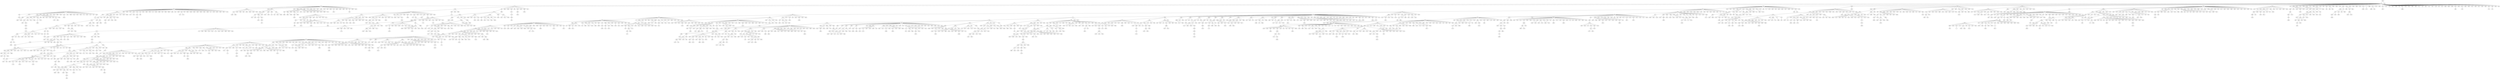 strict graph "" {
	1357 -- 5607;
	1357 -- 1124;
	5607 -- 1963;
	5607 -- 773;
	5607 -- 1884;
	5607 -- 3139;
	5607 -- 2092;
	5607 -- 1853;
	5607 -- 3259;
	5607 -- 4236;
	5607 -- 115;
	5607 -- 2948;
	5607 -- 5353;
	5607 -- 2750;
	5607 -- 3900;
	5607 -- 1850;
	5607 -- 5741;
	5607 -- 5909;
	5607 -- 4019;
	5607 -- 2578;
	5607 -- 236;
	5607 -- 1054;
	5607 -- 3618;
	5607 -- 2946;
	5607 -- 4949;
	5607 -- 1355;
	5607 -- 5397;
	5607 -- 4203;
	5607 -- 3540;
	5607 -- 2449;
	5607 -- 4589;
	5607 -- 5753;
	5607 -- 4272;
	5607 -- 7;
	5607 -- 3893;
	5607 -- 5671;
	5607 -- 3179;
	5607 -- 3758;
	5607 -- 2211;
	5607 -- 1257;
	5607 -- 1022;
	5607 -- 5807;
	5607 -- 5884;
	5607 -- 442;
	5607 -- 4677;
	5607 -- 5167;
	5607 -- 3272;
	5607 -- 2992;
	5607 -- 4883;
	5607 -- 3611;
	5607 -- 1150;
	5607 -- 3661;
	5607 -- 4267;
	5607 -- 5367;
	5607 -- 1165;
	5607 -- 465;
	5607 -- 1227;
	5607 -- 4806;
	5607 -- 3358;
	5607 -- 2298;
	5607 -- 5787;
	5607 -- 4591;
	5607 -- 3427;
	5607 -- 2681;
	5607 -- 3892;
	5607 -- 4497;
	5607 -- 1066;
	5607 -- 4231;
	5607 -- 2945;
	5607 -- 3265;
	5607 -- 4644;
	5607 -- 1483;
	5607 -- 5664;
	5607 -- 935;
	1963 -- 4608;
	1963 -- 2409;
	1963 -- 4179;
	1963 -- 5873;
	1963 -- 4576;
	1963 -- 4538;
	1963 -- 2168;
	1963 -- 4868;
	1963 -- 1128;
	1963 -- 1688;
	1963 -- 2317;
	1963 -- 4547;
	1963 -- 3238;
	1963 -- 4570;
	1963 -- 436;
	1963 -- 5629;
	1963 -- 740;
	1963 -- 5890;
	1963 -- 5835;
	1963 -- 3903;
	1963 -- 952;
	1963 -- 39;
	1963 -- 4256;
	1963 -- 2315;
	4608 -- 2128;
	4608 -- 893;
	4608 -- 3384;
	4608 -- 3166;
	4608 -- 3722;
	4608 -- 1679;
	4608 -- 5718;
	4608 -- 83;
	4608 -- 2790;
	4608 -- 2080;
	4608 -- 5872;
	4608 -- 42;
	4608 -- 1559;
	4608 -- 4939;
	4608 -- 225;
	4608 -- 1539;
	4608 -- 3855;
	4608 -- 1463;
	4608 -- 612;
	4608 -- 1535;
	4608 -- 750;
	4608 -- 676;
	4608 -- 3302;
	4608 -- 4026;
	4608 -- 5340;
	4608 -- 2200;
	4608 -- 3940;
	4608 -- 4391;
	4608 -- 5358;
	4608 -- 44;
	4608 -- 1799;
	4608 -- 3205;
	4608 -- 5454;
	4608 -- 2957;
	4608 -- 1718;
	2128 -- 881;
	2128 -- 4520;
	2128 -- 1687;
	2128 -- 5391;
	2128 -- 5050;
	2128 -- 5496;
	2128 -- 2765;
	2128 -- 3519;
	2128 -- 4959;
	2128 -- 1923;
	2128 -- 3119;
	2128 -- 1263;
	2128 -- 5886;
	2128 -- 5215;
	2128 -- 3972;
	2128 -- 5297;
	2128 -- 707;
	2128 -- 3245;
	2128 -- 2775;
	2128 -- 440;
	2128 -- 3769;
	881 -- 2518;
	773 -- 1739;
	773 -- 352;
	773 -- 3362;
	773 -- 2839;
	773 -- 4453;
	773 -- 632;
	773 -- 3162;
	773 -- 4395;
	773 -- 3468;
	773 -- 4317;
	1739 -- 5775;
	1739 -- 1626;
	1739 -- 3328;
	1739 -- 5569;
	5775 -- 2375;
	5775 -- 2729;
	5775 -- 2355;
	5775 -- 679;
	5775 -- 3444;
	5775 -- 1775;
	5775 -- 2652;
	5775 -- 1668;
	5775 -- 1214;
	5775 -- 4462;
	5775 -- 1080;
	5775 -- 4214;
	5775 -- 3061;
	5775 -- 5800;
	5775 -- 4579;
	5775 -- 4524;
	2375 -- 4612;
	2375 -- 5463;
	2375 -- 2122;
	2375 -- 2096;
	2375 -- 1469;
	2375 -- 1327;
	2375 -- 897;
	2375 -- 556;
	2375 -- 2113;
	1884 -- 5121;
	1884 -- 2512;
	1884 -- 1647;
	1884 -- 5267;
	1884 -- 1266;
	1884 -- 787;
	1884 -- 5118;
	1884 -- 2199;
	1884 -- 5696;
	1884 -- 2024;
	1884 -- 3974;
	1884 -- 1074;
	1884 -- 189;
	1884 -- 177;
	1884 -- 2075;
	1884 -- 3907;
	1884 -- 664;
	1884 -- 4938;
	1884 -- 2094;
	1884 -- 3227;
	1884 -- 5289;
	1884 -- 2726;
	1884 -- 2476;
	1884 -- 1765;
	5121 -- 1109;
	5121 -- 4813;
	5121 -- 1281;
	5121 -- 1949;
	5121 -- 1936;
	5121 -- 4128;
	5121 -- 1433;
	5121 -- 5323;
	5121 -- 1164;
	5121 -- 4443;
	5121 -- 844;
	5121 -- 2222;
	5121 -- 2583;
	5121 -- 5604;
	5121 -- 817;
	5121 -- 774;
	5121 -- 730;
	1109 -- 3363;
	1109 -- 2556;
	1109 -- 3068;
	1109 -- 1869;
	1109 -- 2644;
	1109 -- 3237;
	1109 -- 4459;
	1109 -- 3767;
	1109 -- 1186;
	1109 -- 4955;
	1109 -- 5544;
	1109 -- 4288;
	3363 -- 1828;
	3363 -- 4368;
	3363 -- 1501;
	3363 -- 5737;
	3363 -- 1754;
	3363 -- 619;
	3363 -- 4540;
	3363 -- 3492;
	3363 -- 5874;
	3363 -- 5650;
	1828 -- 1268;
	1828 -- 75;
	1828 -- 3303;
	1828 -- 1543;
	1828 -- 533;
	1828 -- 2991;
	1828 -- 2433;
	1828 -- 3628;
	1828 -- 4315;
	1828 -- 375;
	1828 -- 4273;
	1828 -- 4731;
	1828 -- 3850;
	1828 -- 2675;
	1828 -- 5814;
	1828 -- 2146;
	1268 -- 4505;
	1268 -- 5881;
	1268 -- 2592;
	1268 -- 2511;
	1268 -- 2969;
	1268 -- 4643;
	1268 -- 2311;
	1268 -- 353;
	1268 -- 3491;
	1268 -- 1075;
	1268 -- 5499;
	1268 -- 5282;
	1268 -- 2239;
	1268 -- 3442;
	1268 -- 5543;
	1268 -- 4685;
	1268 -- 4086;
	1268 -- 1081;
	4505 -- 3942;
	4505 -- 5937;
	4505 -- 1158;
	4505 -- 5475;
	4505 -- 318;
	4505 -- 5255;
	4505 -- 4279;
	4505 -- 16;
	4505 -- 3037;
	4505 -- 5455;
	4505 -- 2895;
	4505 -- 2385;
	4505 -- 1795;
	4505 -- 4403;
	4505 -- 3202;
	4505 -- 4117;
	4505 -- 4690;
	4505 -- 2139;
	4505 -- 3404;
	4505 -- 729;
	3942 -- 2388;
	3942 -- 4189;
	3942 -- 178;
	3942 -- 5078;
	3942 -- 1122;
	3942 -- 2781;
	3942 -- 2250;
	3942 -- 5316;
	3942 -- 418;
	2388 -- 5403;
	2388 -- 3056;
	2388 -- 434;
	2388 -- 5895;
	2388 -- 982;
	2388 -- 3770;
	2388 -- 1364;
	2388 -- 5483;
	2388 -- 4504;
	2388 -- 3482;
	2388 -- 867;
	5403 -- 3596;
	5403 -- 1564;
	5403 -- 5054;
	5403 -- 1188;
	5403 -- 1937;
	5403 -- 5087;
	5403 -- 567;
	5403 -- 2943;
	5403 -- 887;
	5403 -- 3333;
	5403 -- 3782;
	3596 -- 943;
	3596 -- 2464;
	3596 -- 3709;
	3596 -- 4828;
	3596 -- 218;
	3596 -- 1616;
	3596 -- 5339;
	3596 -- 2534;
	943 -- 1891;
	943 -- 5606;
	943 -- 3112;
	943 -- 5885;
	943 -- 2630;
	943 -- 5335;
	943 -- 3792;
	943 -- 3787;
	943 -- 3809;
	943 -- 1959;
	943 -- 1384;
	943 -- 2756;
	943 -- 1873;
	943 -- 5585;
	943 -- 2772;
	1891 -- 2560;
	1891 -- 2406;
	1891 -- 2934;
	1891 -- 5306;
	1891 -- 4049;
	1891 -- 5464;
	1891 -- 4896;
	1891 -- 5947;
	1891 -- 560;
	1891 -- 3697;
	1891 -- 5101;
	1891 -- 205;
	1891 -- 1394;
	1891 -- 2682;
	1891 -- 4291;
	1891 -- 5711;
	1891 -- 3819;
	1891 -- 4162;
	1891 -- 5382;
	1891 -- 1371;
	1891 -- 4873;
	1891 -- 1941;
	1891 -- 3853;
	1891 -- 2959;
	2560 -- 3267;
	2560 -- 469;
	2560 -- 4028;
	3267 -- 4927;
	3267 -- 2387;
	3267 -- 48;
	3267 -- 1871;
	3267 -- 3263;
	3267 -- 414;
	3267 -- 776;
	3267 -- 129;
	3267 -- 5090;
	4927 -- 5834;
	4927 -- 4360;
	4927 -- 5082;
	4927 -- 1333;
	4927 -- 2245;
	4927 -- 1577;
	4927 -- 2505;
	4927 -- 173;
	893 -- 4636;
	893 -- 5228;
	893 -- 5699;
	893 -- 532;
	893 -- 1003;
	893 -- 1267;
	893 -- 4549;
	893 -- 3623;
	4636 -- 981;
	981 -- 4101;
	981 -- 5447;
	981 -- 851;
	4101 -- 3424;
	4101 -- 3509;
	4101 -- 2520;
	3424 -- 4417;
	3424 -- 5533;
	3424 -- 4906;
	3424 -- 5294;
	3424 -- 4309;
	3424 -- 1578;
	3424 -- 5010;
	4417 -- 99;
	4417 -- 5904;
	4417 -- 1288;
	4417 -- 4374;
	4417 -- 2100;
	4417 -- 289;
	99 -- 1212;
	99 -- 848;
	99 -- 631;
	1212 -- 3901;
	1212 -- 3108;
	1212 -- 2830;
	1212 -- 4618;
	1212 -- 2144;
	1212 -- 1377;
	1212 -- 329;
	3901 -- 4180;
	3901 -- 313;
	3901 -- 3041;
	4180 -- 4761;
	4761 -- 995;
	4761 -- 432;
	2729 -- 741;
	2729 -- 3335;
	2729 -- 4919;
	2729 -- 5201;
	2729 -- 2354;
	741 -- 1589;
	741 -- 1387;
	741 -- 5620;
	741 -- 3561;
	741 -- 5539;
	741 -- 2539;
	741 -- 1820;
	741 -- 2694;
	741 -- 3337;
	1589 -- 3339;
	1589 -- 5487;
	1589 -- 1664;
	1589 -- 3665;
	1589 -- 5536;
	1589 -- 1099;
	1589 -- 4822;
	1589 -- 4791;
	1589 -- 1547;
	1589 -- 4176;
	2556 -- 727;
	2556 -- 1899;
	2556 -- 4456;
	2556 -- 1050;
	2556 -- 3137;
	2556 -- 3983;
	2556 -- 2800;
	2556 -- 1696;
	2556 -- 1220;
	2556 -- 2361;
	2556 -- 3627;
	2556 -- 5162;
	2556 -- 614;
	2556 -- 2209;
	2556 -- 2295;
	2556 -- 1862;
	2556 -- 1325;
	2556 -- 2846;
	2556 -- 1575;
	2556 -- 1402;
	2556 -- 2238;
	2556 -- 409;
	2556 -- 1695;
	2556 -- 554;
	2556 -- 3936;
	2556 -- 1922;
	2556 -- 2134;
	2556 -- 5901;
	2556 -- 873;
	2556 -- 192;
	2556 -- 2825;
	2556 -- 4485;
	2556 -- 2236;
	2556 -- 4748;
	2556 -- 350;
	2556 -- 4085;
	2556 -- 3664;
	2556 -- 618;
	2556 -- 1907;
	2556 -- 5096;
	2556 -- 2826;
	2556 -- 1123;
	2556 -- 491;
	727 -- 3763;
	727 -- 3049;
	727 -- 4068;
	727 -- 1919;
	727 -- 3407;
	3763 -- 1513;
	3763 -- 1245;
	3763 -- 5292;
	3763 -- 1070;
	3763 -- 815;
	3763 -- 1210;
	3763 -- 277;
	1513 -- 4481;
	1513 -- 4404;
	1513 -- 712;
	1513 -- 2659;
	1513 -- 4888;
	1513 -- 2822;
	2406 -- 4860;
	2406 -- 1097;
	2406 -- 2461;
	2406 -- 963;
	2406 -- 2692;
	2406 -- 896;
	2406 -- 1410;
	2406 -- 1423;
	2406 -- 2955;
	2406 -- 1549;
	2406 -- 3456;
	2406 -- 5436;
	4860 -- 3633;
	4860 -- 2892;
	4860 -- 906;
	4860 -- 1920;
	4860 -- 5562;
	4860 -- 1040;
	4860 -- 3641;
	4860 -- 3182;
	4860 -- 1323;
	4860 -- 2123;
	4860 -- 180;
	4860 -- 1827;
	4860 -- 3439;
	3633 -- 3688;
	3633 -- 3389;
	3633 -- 106;
	3633 -- 2717;
	3633 -- 55;
	3633 -- 4406;
	3633 -- 2951;
	3633 -- 4219;
	3633 -- 5400;
	3688 -- 1888;
	3688 -- 145;
	3688 -- 1434;
	3688 -- 3323;
	3688 -- 4779;
	3688 -- 837;
	3688 -- 1995;
	3688 -- 662;
	3688 -- 4084;
	3688 -- 4051;
	3688 -- 3607;
	145 -- 3872;
	145 -- 4545;
	145 -- 441;
	145 -- 3797;
	145 -- 1956;
	145 -- 5155;
	145 -- 2597;
	3872 -- 1648;
	3872 -- 3177;
	3872 -- 1231;
	3872 -- 5859;
	3872 -- 4841;
	3872 -- 5727;
	3872 -- 1685;
	3872 -- 938;
	3872 -- 3294;
	3872 -- 1634;
	5228 -- 4327;
	5228 -- 509;
	5228 -- 3569;
	5228 -- 5522;
	5228 -- 1415;
	5228 -- 5104;
	2409 -- 1411;
	2409 -- 3194;
	2409 -- 3987;
	2409 -- 682;
	2409 -- 1009;
	2409 -- 3063;
	2409 -- 5108;
	2409 -- 4766;
	1411 -- 2186;
	1411 -- 5802;
	4481 -- 2975;
	4481 -- 1631;
	4481 -- 4762;
	4481 -- 4709;
	4481 -- 4658;
	4481 -- 929;
	4481 -- 4246;
	4481 -- 3603;
	4481 -- 1250;
	4481 -- 1994;
	4481 -- 4029;
	4481 -- 646;
	4481 -- 108;
	4481 -- 5648;
	4481 -- 5231;
	4481 -- 5668;
	4481 -- 3359;
	2975 -- 5318;
	2975 -- 5588;
	5318 -- 2569;
	5318 -- 116;
	5318 -- 3240;
	5318 -- 5781;
	5318 -- 5795;
	2569 -- 2214;
	2569 -- 3487;
	2214 -- 5452;
	2214 -- 3655;
	2214 -- 5733;
	2214 -- 358;
	5452 -- 2243;
	5452 -- 748;
	1899 -- 4190;
	1899 -- 808;
	1899 -- 2230;
	1899 -- 541;
	4190 -- 378;
	4190 -- 3344;
	4190 -- 4394;
	4190 -- 2349;
	4190 -- 1373;
	4190 -- 5412;
	4190 -- 2999;
	4190 -- 3967;
	4190 -- 2531;
	4190 -- 61;
	4190 -- 2415;
	4190 -- 948;
	378 -- 5619;
	378 -- 4503;
	378 -- 2747;
	378 -- 4631;
	378 -- 709;
	378 -- 3283;
	116 -- 2495;
	116 -- 2328;
	116 -- 5555;
	116 -- 1924;
	116 -- 999;
	116 -- 561;
	116 -- 5139;
	116 -- 3433;
	3139 -- 4448;
	3139 -- 4292;
	4448 -- 1657;
	4448 -- 3345;
	4448 -- 3587;
	4448 -- 3847;
	4448 -- 5782;
	4448 -- 2541;
	4448 -- 3663;
	4448 -- 3871;
	4448 -- 3276;
	4448 -- 1265;
	4448 -- 2228;
	4448 -- 5540;
	4448 -- 1300;
	4448 -- 327;
	4448 -- 2264;
	1657 -- 3218;
	1657 -- 2613;
	1657 -- 3253;
	1657 -- 346;
	1657 -- 4807;
	1657 -- 5097;
	1657 -- 2290;
	3218 -- 1236;
	3218 -- 197;
	3218 -- 253;
	3218 -- 3649;
	3218 -- 19;
	3218 -- 722;
	1236 -- 3557;
	1236 -- 4239;
	1236 -- 1167;
	1236 -- 701;
	1236 -- 3548;
	1236 -- 2728;
	1236 -- 4490;
	3557 -- 4733;
	3557 -- 5341;
	2092 -- 3916;
	2092 -- 4593;
	2092 -- 4708;
	2092 -- 2916;
	2092 -- 3458;
	2092 -- 4892;
	2092 -- 4732;
	2092 -- 2287;
	2092 -- 3578;
	2092 -- 5923;
	2092 -- 3172;
	1853 -- 2089;
	1853 -- 2889;
	1853 -- 4565;
	1853 -- 4837;
	1853 -- 383;
	1853 -- 1193;
	1853 -- 5756;
	1853 -- 5041;
	1853 -- 4702;
	2089 -- 379;
	2089 -- 2027;
	2089 -- 5744;
	2089 -- 1748;
	2089 -- 5000;
	2089 -- 284;
	2089 -- 1689;
	2089 -- 3085;
	2089 -- 3329;
	2089 -- 3753;
	4360 -- 3296;
	4360 -- 5871;
	4360 -- 4144;
	4360 -- 3606;
	3259 -- 2851;
	3259 -- 1095;
	3259 -- 5094;
	3259 -- 584;
	3259 -- 3316;
	3259 -- 784;
	3259 -- 1182;
	3259 -- 984;
	3259 -- 5159;
	3259 -- 5657;
	3259 -- 1901;
	3259 -- 3400;
	3259 -- 2068;
	3259 -- 3035;
	3259 -- 3685;
	3259 -- 2491;
	3259 -- 3282;
	3259 -- 5854;
	3259 -- 1902;
	3259 -- 5845;
	3259 -- 400;
	3259 -- 5271;
	3259 -- 4681;
	3259 -- 3934;
	3259 -- 4389;
	3259 -- 4850;
	3259 -- 5910;
	3259 -- 4024;
	3259 -- 3522;
	3259 -- 4805;
	3259 -- 613;
	2851 -- 5166;
	2851 -- 4934;
	5166 -- 325;
	5166 -- 3668;
	5166 -- 4935;
	5166 -- 5875;
	5166 -- 3055;
	5166 -- 2832;
	5166 -- 107;
	5166 -- 3744;
	5166 -- 4535;
	5166 -- 2810;
	5166 -- 2904;
	5166 -- 604;
	5166 -- 439;
	5166 -- 1096;
	5166 -- 2568;
	5166 -- 3993;
	5166 -- 1280;
	5166 -- 1673;
	5166 -- 1488;
	5166 -- 5443;
	5166 -- 2284;
	5166 -- 2220;
	5166 -- 1286;
	5166 -- 1339;
	5166 -- 41;
	325 -- 2002;
	325 -- 222;
	325 -- 475;
	2002 -- 3170;
	2002 -- 959;
	3170 -- 3864;
	3170 -- 4971;
	3170 -- 1908;
	3170 -- 2151;
	3170 -- 467;
	3170 -- 4071;
	3170 -- 485;
	3170 -- 2286;
	3170 -- 5148;
	3170 -- 2040;
	3170 -- 4556;
	3170 -- 2454;
	3170 -- 3829;
	3170 -- 5867;
	3864 -- 5680;
	3864 -- 4233;
	3864 -- 2314;
	3864 -- 1727;
	3864 -- 2110;
	3864 -- 796;
	3864 -- 753;
	3864 -- 1126;
	3864 -- 2603;
	5680 -- 545;
	469 -- 1671;
	469 -- 321;
	469 -- 4987;
	469 -- 2037;
	469 -- 3516;
	469 -- 1238;
	1671 -- 4963;
	1671 -- 1170;
	1671 -- 5745;
	1671 -- 926;
	1671 -- 3500;
	1671 -- 5372;
	4963 -- 2103;
	4963 -- 2162;
	4963 -- 3450;
	4963 -- 431;
	4963 -- 5186;
	4963 -- 3376;
	2103 -- 677;
	2103 -- 4093;
	2103 -- 5535;
	2103 -- 3277;
	2103 -- 5440;
	677 -- 806;
	677 -- 4375;
	677 -- 5441;
	677 -- 2963;
	677 -- 459;
	677 -- 345;
	677 -- 1024;
	677 -- 4914;
	677 -- 349;
	677 -- 1207;
	677 -- 1555;
	806 -- 3372;
	806 -- 455;
	2387 -- 5809;
	2387 -- 3529;
	2387 -- 1984;
	2387 -- 1103;
	2387 -- 4431;
	2387 -- 4037;
	2387 -- 2734;
	1631 -- 1439;
	1631 -- 1229;
	1631 -- 762;
	1631 -- 1546;
	1095 -- 4421;
	1095 -- 2006;
	1095 -- 4109;
	1095 -- 5251;
	1095 -- 2226;
	1095 -- 3178;
	4421 -- 782;
	4421 -- 3645;
	4421 -- 476;
	4421 -- 3470;
	4421 -- 1537;
	782 -- 3651;
	782 -- 5052;
	782 -- 1661;
	782 -- 3684;
	782 -- 746;
	782 -- 5857;
	3651 -- 3926;
	3651 -- 4450;
	3651 -- 4230;
	3651 -- 4966;
	3651 -- 30;
	2006 -- 3434;
	2006 -- 1573;
	2006 -- 392;
	2006 -- 956;
	3434 -- 3429;
	3434 -- 4145;
	3434 -- 3447;
	3434 -- 1643;
	3429 -- 4275;
	3429 -- 15;
	3429 -- 1515;
	3429 -- 1972;
	4275 -- 339;
	4368 -- 2333;
	4368 -- 5245;
	4368 -- 3021;
	4368 -- 2770;
	4368 -- 2703;
	4368 -- 3134;
	2333 -- 2067;
	2333 -- 1276;
	2333 -- 4973;
	2333 -- 3093;
	2333 -- 1028;
	2333 -- 4105;
	2333 -- 3845;
	2333 -- 3538;
	2333 -- 1595;
	2333 -- 3801;
	3345 -- 2079;
	2079 -- 4755;
	2079 -- 684;
	2079 -- 4002;
	5487 -- 5074;
	2328 -- 5034;
	2328 -- 1520;
	5034 -- 4954;
	4456 -- 3884;
	4456 -- 248;
	4456 -- 4226;
	3884 -- 3171;
	3884 -- 1608;
	4593 -- 2535;
	4593 -- 5928;
	4593 -- 5150;
	2535 -- 2371;
	2535 -- 4730;
	2535 -- 4346;
	2535 -- 2841;
	2535 -- 334;
	2535 -- 5002;
	2371 -- 5625;
	2371 -- 2127;
	2371 -- 5265;
	2371 -- 894;
	2371 -- 88;
	2371 -- 5015;
	2371 -- 2956;
	2371 -- 5072;
	2371 -- 5278;
	1245 -- 4980;
	1245 -- 2745;
	1245 -- 5138;
	1245 -- 3465;
	1245 -- 595;
	1245 -- 492;
	1245 -- 3785;
	1245 -- 824;
	1245 -- 2259;
	1245 -- 5182;
	1245 -- 2390;
	1245 -- 1005;
	1245 -- 941;
	1245 -- 1256;
	1245 -- 245;
	1245 -- 1347;
	1245 -- 65;
	1245 -- 1517;
	1245 -- 5494;
	1245 -- 1304;
	1245 -- 298;
	1245 -- 2490;
	1245 -- 2016;
	1245 -- 4885;
	1245 -- 3388;
	1245 -- 5724;
	1245 -- 4602;
	4980 -- 518;
	518 -- 2566;
	518 -- 2414;
	1050 -- 763;
	1050 -- 158;
	1050 -- 4727;
	763 -- 5350;
	4375 -- 3340;
	4375 -- 3127;
	4375 -- 4976;
	4375 -- 5004;
	4375 -- 3073;
	4375 -- 1318;
	4375 -- 4175;
	4503 -- 1446;
	352 -- 5213;
	352 -- 5662;
	5213 -- 2435;
	5213 -- 2740;
	5213 -- 1482;
	5213 -- 2854;
	5213 -- 1470;
	2435 -- 5444;
	2435 -- 5549;
	2435 -- 3257;
	2435 -- 4461;
	2435 -- 1460;
	5444 -- 3568;
	5444 -- 2720;
	5444 -- 1599;
	5444 -- 5743;
	5444 -- 4997;
	5444 -- 4742;
	5444 -- 3364;
	5444 -- 480;
	5444 -- 3740;
	3568 -- 5495;
	3568 -- 4184;
	3568 -- 364;
	3568 -- 332;
	5495 -- 1078;
	5495 -- 3143;
	5495 -- 2591;
	5495 -- 5317;
	5495 -- 3373;
	1078 -- 1581;
	1078 -- 3399;
	1078 -- 5846;
	1078 -- 3793;
	1078 -- 1189;
	1078 -- 5681;
	1581 -- 5178;
	1581 -- 272;
	1581 -- 3285;
	1581 -- 5389;
	1581 -- 3754;
	1581 -- 3131;
	1581 -- 1173;
	1581 -- 3244;
	1581 -- 5813;
	1581 -- 3598;
	1581 -- 5801;
	1581 -- 3341;
	5178 -- 1485;
	5178 -- 539;
	5178 -- 2321;
	1485 -- 1405;
	1485 -- 3232;
	1485 -- 3858;
	1485 -- 3161;
	1485 -- 4529;
	1485 -- 1574;
	1485 -- 1056;
	1485 -- 3239;
	1485 -- 1521;
	1485 -- 1865;
	1485 -- 2368;
	1405 -- 5109;
	1405 -- 2610;
	1501 -- 783;
	1501 -- 4337;
	1501 -- 4314;
	783 -- 4259;
	4813 -- 5226;
	4813 -- 527;
	4813 -- 4829;
	4813 -- 3962;
	4813 -- 2285;
	4813 -- 4249;
	4813 -- 4222;
	4813 -- 4365;
	4813 -- 5269;
	4813 -- 871;
	4813 -- 2489;
	4813 -- 925;
	4813 -- 4202;
	4813 -- 4740;
	4813 -- 4253;
	5226 -- 3314;
	5226 -- 2478;
	5226 -- 3195;
	5226 -- 3938;
	5226 -- 291;
	5226 -- 1931;
	5226 -- 2379;
	5226 -- 5712;
	5226 -- 2051;
	5226 -- 888;
	5226 -- 4449;
	5226 -- 235;
	5226 -- 498;
	5226 -- 899;
	5226 -- 4712;
	5226 -- 1742;
	5226 -- 2722;
	5226 -- 5125;
	5226 -- 5413;
	5226 -- 4753;
	5226 -- 4707;
	5226 -- 3403;
	3314 -- 3944;
	3314 -- 862;
	3314 -- 3018;
	3314 -- 4242;
	3314 -- 4855;
	3314 -- 4743;
	3314 -- 2112;
	3314 -- 2118;
	3314 -- 4508;
	3314 -- 5152;
	3314 -- 5703;
	3314 -- 4496;
	3314 -- 1745;
	3314 -- 3067;
	3314 -- 3600;
	3314 -- 4234;
	3944 -- 2691;
	3944 -- 4825;
	3944 -- 1331;
	3944 -- 5237;
	3944 -- 4165;
	3944 -- 4996;
	3944 -- 4303;
	3944 -- 2343;
	3944 -- 3315;
	3944 -- 5694;
	3944 -- 4796;
	3944 -- 1035;
	3944 -- 4129;
	3944 -- 3044;
	3944 -- 4897;
	3944 -- 703;
	3944 -- 1694;
	3944 -- 282;
	3944 -- 1388;
	2691 -- 828;
	2691 -- 2061;
	2691 -- 3840;
	2691 -- 2481;
	2691 -- 1225;
	2691 -- 1757;
	2691 -- 4697;
	2691 -- 1385;
	2691 -- 4662;
	2691 -- 4470;
	2691 -- 2237;
	2691 -- 2107;
	2691 -- 21;
	2691 -- 572;
	2691 -- 2487;
	2691 -- 2907;
	2691 -- 2030;
	2691 -- 4703;
	2691 -- 1536;
	2691 -- 5342;
	2691 -- 1055;
	2691 -- 681;
	2162 -- 3913;
	2162 -- 5702;
	2162 -- 5330;
	2162 -- 4553;
	3913 -- 2855;
	3913 -- 2408;
	3913 -- 4218;
	3913 -- 3059;
	3913 -- 781;
	2855 -- 2840;
	2855 -- 2686;
	2840 -- 5641;
	5641 -- 4011;
	5641 -- 1859;
	5641 -- 2802;
	2355 -- 5069;
	2355 -- 3264;
	2355 -- 4477;
	2355 -- 202;
	2355 -- 4458;
	2355 -- 875;
	2355 -- 2805;
	2355 -- 726;
	2934 -- 5511;
	2934 -- 4881;
	2934 -- 5414;
	5511 -- 462;
	5511 -- 388;
	5511 -- 1740;
	5511 -- 4127;
	5511 -- 5526;
	5511 -- 4509;
	4184 -- 4114;
	2061 -- 1350;
	2061 -- 1624;
	2061 -- 3632;
	2061 -- 5623;
	2061 -- 1296;
	2061 -- 4163;
	2061 -- 841;
	2061 -- 610;
	2061 -- 944;
	2061 -- 2457;
	2061 -- 3659;
	5306 -- 1413;
	5306 -- 164;
	1413 -- 4248;
	1413 -- 1017;
	1413 -- 3110;
	1413 -- 340;
	5245 -- 4229;
	5245 -- 1604;
	5245 -- 657;
	5245 -- 159;
	5245 -- 2976;
	5245 -- 150;
	5245 -- 2549;
	5245 -- 1018;
	5245 -- 2327;
	5245 -- 1116;
	5245 -- 5853;
	5245 -- 1864;
	5245 -- 4563;
	5245 -- 4149;
	5245 -- 3988;
	5245 -- 1918;
	5245 -- 2356;
	5245 -- 1077;
	5245 -- 2451;
	2613 -- 5;
	2613 -- 2579;
	2613 -- 4441;
	2613 -- 5705;
	2613 -- 5261;
	2613 -- 789;
	2613 -- 5677;
	2613 -- 1981;
	5 -- 5700;
	5 -- 142;
	2740 -- 4893;
	2740 -- 2837;
	2740 -- 2337;
	2740 -- 2748;
	2745 -- 4872;
	4872 -- 2012;
	679 -- 5920;
	679 -- 3219;
	178 -- 5476;
	5292 -- 5829;
	5292 -- 3834;
	5292 -- 4397;
	5292 -- 502;
	5292 -- 2861;
	5829 -- 3890;
	5829 -- 3452;
	5829 -- 2312;
	5829 -- 2764;
	5829 -- 4469;
	5829 -- 2658;
	4236 -- 1414;
	4236 -- 161;
	4236 -- 2049;
	4236 -- 3905;
	4236 -- 4177;
	4236 -- 2605;
	4236 -- 3464;
	4236 -- 251;
	4236 -- 2405;
	4236 -- 4306;
	4236 -- 1982;
	4049 -- 3038;
	1387 -- 3320;
	1387 -- 4299;
	1387 -- 4875;
	1387 -- 374;
	1387 -- 994;
	5937 -- 3148;
	1871 -- 214;
	214 -- 2279;
	4337 -- 1766;
	4337 -- 262;
	4337 -- 1303;
	3137 -- 624;
	3137 -- 728;
	3137 -- 5654;
	624 -- 5545;
	624 -- 4112;
	624 -- 1504;
	5545 -- 4157;
	5545 -- 4665;
	5545 -- 4689;
	5545 -- 5735;
	3444 -- 5214;
	5214 -- 4329;
	5606 -- 996;
	5606 -- 770;
	5606 -- 2871;
	5606 -- 4968;
	5606 -- 3330;
	5606 -- 1252;
	5606 -- 2208;
	996 -- 4552;
	996 -- 3145;
	996 -- 5338;
	4552 -- 3003;
	3003 -- 2989;
	1070 -- 1628;
	1070 -- 3703;
	1070 -- 1110;
	1070 -- 2983;
	1070 -- 1404;
	4762 -- 1453;
	4762 -- 1987;
	4762 -- 1000;
	4762 -- 3164;
	4762 -- 4952;
	1453 -- 1709;
	3983 -- 3048;
	3983 -- 654;
	3983 -- 4376;
	2800 -- 2683;
	2683 -- 4341;
	2683 -- 1104;
	2683 -- 853;
	2683 -- 514;
	5138 -- 1041;
	5138 -- 2927;
	2478 -- 5558;
	2478 -- 4835;
	2478 -- 5936;
	5558 -- 2444;
	5558 -- 4759;
	2592 -- 35;
	2592 -- 4895;
	2592 -- 437;
	2592 -- 5070;
	2592 -- 2753;
	3569 -- 3200;
	3200 -- 1422;
	4825 -- 4388;
	4825 -- 714;
	4825 -- 1047;
	4825 -- 1939;
	4825 -- 3411;
	4825 -- 1156;
	4825 -- 5205;
	4825 -- 768;
	4388 -- 2187;
	4388 -- 5825;
	4388 -- 905;
	4388 -- 3736;
	4388 -- 40;
	2187 -- 4428;
	2187 -- 5651;
	2187 -- 771;
	2187 -- 4590;
	2511 -- 201;
	2511 -- 3593;
	4520 -- 4899;
	4899 -- 5290;
	4899 -- 1946;
	808 -- 4977;
	808 -- 3319;
	808 -- 2718;
	808 -- 3187;
	808 -- 858;
	4977 -- 4059;
	4977 -- 5917;
	4977 -- 212;
	4059 -- 124;
	124 -- 515;
	3048 -- 3657;
	3048 -- 1809;
	364 -- 94;
	364 -- 4302;
	364 -- 2923;
	364 -- 4646;
	364 -- 1135;
	364 -- 4261;
	364 -- 2437;
	364 -- 884;
	1604 -- 5766;
	5825 -- 3805;
	5825 -- 778;
	5825 -- 5028;
	5825 -- 3567;
	5825 -- 5236;
	5825 -- 2276;
	5825 -- 1500;
	3926 -- 1292;
	3926 -- 4444;
	3926 -- 600;
	3926 -- 4139;
	1482 -- 5331;
	1482 -- 4751;
	1482 -- 4264;
	1482 -- 2967;
	1482 -- 1176;
	5331 -- 4305;
	3264 -- 5866;
	3264 -- 5212;
	3264 -- 338;
	3264 -- 5362;
	5866 -- 5133;
	5866 -- 3416;
	5866 -- 2143;
	5094 -- 1620;
	5094 -- 1970;
	5094 -- 5198;
	5094 -- 826;
	5094 -- 1213;
	5094 -- 51;
	5094 -- 1925;
	5094 -- 3215;
	5094 -- 4138;
	5094 -- 5858;
	5094 -- 4747;
	5094 -- 745;
	5094 -- 3023;
	2948 -- 2266;
	2948 -- 3791;
	2948 -- 2455;
	2948 -- 3334;
	2948 -- 2679;
	2948 -- 1785;
	2266 -- 448;
	448 -- 5842;
	448 -- 3713;
	5842 -- 484;
	484 -- 3409;
	1434 -- 3287;
	1331 -- 3931;
	1331 -- 836;
	1331 -- 2184;
	1331 -- 3894;
	1331 -- 4243;
	1331 -- 4901;
	1331 -- 5593;
	3931 -- 3542;
	3931 -- 3105;
	3195 -- 693;
	1158 -- 1058;
	4441 -- 1076;
	4441 -- 4744;
	4441 -- 2888;
	4441 -- 1180;
	1076 -- 5393;
	1696 -- 3968;
	1696 -- 2479;
	1696 -- 4507;
	3968 -- 1458;
	3968 -- 2984;
	3968 -- 3271;
	3968 -- 2156;
	1458 -- 636;
	3143 -- 2586;
	3143 -- 3415;
	3143 -- 2886;
	3143 -- 5112;
	2586 -- 5224;
	2586 -- 5553;
	2586 -- 1815;
	1220 -- 593;
	593 -- 1057;
	593 -- 1953;
	1057 -- 1990;
	1057 -- 5812;
	3112 -- 1471;
	94 -- 1966;
	1966 -- 5474;
	4708 -- 908;
	4708 -- 4080;
	4708 -- 4088;
	4708 -- 2796;
	4708 -- 4494;
	4708 -- 5804;
	4708 -- 5376;
	4708 -- 522;
	4708 -- 5169;
	4708 -- 2494;
	4708 -- 430;
	4708 -- 3883;
	4708 -- 874;
	4708 -- 5244;
	4708 -- 2891;
	3232 -- 5427;
	3232 -- 5227;
	3232 -- 1015;
	388 -- 889;
	388 -- 4284;
	388 -- 2514;
	388 -- 4356;
	388 -- 5157;
	388 -- 3695;
	388 -- 2488;
	905 -- 1528;
	1528 -- 1345;
	1528 -- 5939;
	3049 -- 904;
	3049 -- 5480;
	3049 -- 4785;
	3049 -- 2645;
	3049 -- 690;
	3049 -- 4533;
	904 -- 4615;
	904 -- 5181;
	904 -- 1655;
	904 -- 5918;
	904 -- 2389;
	904 -- 5513;
	4615 -- 5906;
	770 -- 4235;
	770 -- 2077;
	770 -- 5058;
	770 -- 1159;
	770 -- 3441;
	770 -- 4083;
	770 -- 2358;
	770 -- 3099;
	5885 -- 5592;
	5885 -- 3476;
	2630 -- 4335;
	2630 -- 4310;
	2630 -- 1019;
	2630 -- 5059;
	2630 -- 1317;
	5873 -- 4831;
	5873 -- 2063;
	5873 -- 5548;
	5873 -- 3563;
	5873 -- 323;
	3465 -- 1246;
	2063 -- 523;
	2063 -- 3499;
	2063 -- 1084;
	523 -- 919;
	523 -- 1426;
	4709 -- 3029;
	4709 -- 5136;
	4709 -- 2773;
	4744 -- 1834;
	3938 -- 1750;
	3938 -- 3711;
	3938 -- 1475;
	3938 -- 3887;
	3938 -- 2816;
	3938 -- 1783;
	3938 -- 1358;
	3938 -- 2404;
	3938 -- 1627;
	3938 -- 1525;
	3938 -- 231;
	3938 -- 1556;
	3938 -- 3714;
	3938 -- 1418;
	3938 -- 2046;
	3938 -- 4594;
	3938 -- 273;
	3938 -- 454;
	3938 -- 4688;
	3938 -- 2972;
	3938 -- 5902;
	3938 -- 5541;
	784 -- 706;
	784 -- 4921;
	784 -- 5883;
	784 -- 5345;
	784 -- 4818;
	784 -- 1516;
	784 -- 2013;
	706 -- 1093;
	1093 -- 5313;
	4068 -- 391;
	4068 -- 2326;
	4068 -- 5556;
	4068 -- 4000;
	4068 -- 112;
	4068 -- 2808;
	4068 -- 765;
	4068 -- 3556;
	4068 -- 2924;
	4068 -- 4168;
	4068 -- 5396;
	4068 -- 2670;
	4068 -- 590;
	4068 -- 2574;
	4068 -- 2698;
	4068 -- 4060;
	391 -- 5636;
	391 -- 1088;
	5636 -- 4250;
	5636 -- 250;
	5636 -- 1761;
	5636 -- 3877;
	4250 -- 4961;
	4250 -- 508;
	4250 -- 4268;
	4250 -- 1142;
	4250 -- 3614;
	4961 -- 2281;
	2281 -- 4534;
	2281 -- 3069;
	2281 -- 3723;
	2281 -- 4933;
	2361 -- 3869;
	2361 -- 4064;
	2361 -- 2836;
	2361 -- 1651;
	2361 -- 5863;
	3869 -- 3812;
	5335 -- 3640;
	5335 -- 1716;
	5335 -- 5803;
	5335 -- 3159;
	595 -- 4104;
	595 -- 1601;
	4104 -- 5830;
	1097 -- 1430;
	1097 -- 1667;
	1097 -- 5926;
	1097 -- 2737;
	1097 -- 5168;
	1430 -- 5747;
	1430 -- 3160;
	5895 -- 3693;
	3693 -- 3140;
	3693 -- 5655;
	3693 -- 5024;
	3840 -- 1843;
	527 -- 5384;
	527 -- 4452;
	527 -- 2129;
	3736 -- 487;
	3736 -- 4811;
	3736 -- 2932;
	3736 -- 3732;
	3736 -- 4385;
	4394 -- 5891;
	5556 -- 5102;
	5556 -- 377;
	5556 -- 4359;
	5102 -- 1663;
	5102 -- 3530;
	1663 -- 4918;
	1663 -- 5314;
	3834 -- 217;
	3834 -- 4464;
	3834 -- 2161;
	3834 -- 5354;
	217 -- 1431;
	217 -- 1400;
	217 -- 1416;
	217 -- 5669;
	217 -- 2268;
	217 -- 5103;
	217 -- 1989;
	217 -- 5616;
	217 -- 1424;
	217 -- 473;
	1431 -- 3463;
	5227 -- 3759;
	5227 -- 1948;
	5227 -- 860;
	5227 -- 865;
	5227 -- 3284;
	5549 -- 5630;
	5549 -- 4199;
	3900 -- 4108;
	3900 -- 1079;
	3900 -- 3005;
	4108 -- 653;
	1079 -- 2538;
	1079 -- 4410;
	1079 -- 5208;
	2538 -- 3246;
	2538 -- 1253;
	2538 -- 5721;
	2538 -- 4683;
	2538 -- 5759;
	3246 -- 5615;
	3246 -- 2166;
	4921 -- 546;
	3177 -- 2338;
	3177 -- 1962;
	889 -- 5646;
	2168 -- 854;
	2168 -- 4864;
	2168 -- 3939;
	2168 -- 4062;
	2168 -- 1141;
	2168 -- 2917;
	2168 -- 3116;
	2168 -- 3084;
	2168 -- 2866;
	2168 -- 3978;
	2168 -- 4038;
	854 -- 3860;
	4145 -- 3886;
	4145 -- 389;
	4145 -- 813;
	4145 -- 641;
	4145 -- 805;
	4145 -- 769;
	4145 -- 3190;
	4145 -- 2785;
	3632 -- 2058;
	2049 -- 4834;
	4834 -- 5868;
	4834 -- 287;
	5868 -- 2224;
	1231 -- 940;
	1231 -- 2070;
	1231 -- 2677;
	1231 -- 5399;
	1231 -- 3825;
	1231 -- 2881;
	1231 -- 4625;
	1231 -- 2503;
	1231 -- 1786;
	940 -- 575;
	940 -- 4905;
	575 -- 5295;
	575 -- 5639;
	575 -- 5369;
	575 -- 4369;
	575 -- 5194;
	575 -- 4159;
	5295 -- 2550;
	3303 -- 2760;
	3303 -- 2947;
	3303 -- 1272;
	3303 -- 4420;
	2760 -- 3610;
	2760 -- 3300;
	2760 -- 4981;
	2760 -- 2137;
	2760 -- 4764;
	2760 -- 3312;
	2760 -- 1592;
	2760 -- 1701;
	2760 -- 1392;
	5651 -- 4031;
	5651 -- 3343;
	5651 -- 2450;
	5651 -- 1271;
	5651 -- 5062;
	5651 -- 1476;
	2916 -- 3718;
	2916 -- 1429;
	2916 -- 3249;
	2916 -- 5319;
	2916 -- 3386;
	2916 -- 4728;
	2916 -- 2229;
	2916 -- 2020;
	2916 -- 1273;
	2916 -- 932;
	3718 -- 880;
	3718 -- 3941;
	880 -- 4605;
	880 -- 942;
	3627 -- 344;
	3627 -- 5222;
	3627 -- 331;
	1446 -- 4920;
	2871 -- 1683;
	2871 -- 2626;
	2871 -- 4821;
	1683 -- 3977;
	318 -- 2508;
	5261 -- 4474;
	5261 -- 680;
	5261 -- 3419;
	4864 -- 3882;
	4864 -- 1890;
	1924 -- 4224;
	1924 -- 5409;
	1924 -- 731;
	657 -- 3008;
	657 -- 4568;
	657 -- 252;
	657 -- 2386;
	657 -- 3789;
	657 -- 4169;
	657 -- 803;
	3008 -- 695;
	3008 -- 1677;
	1908 -- 3979;
	1908 -- 5469;
	1475 -- 5039;
	778 -- 5502;
	778 -- 2533;
	5522 -- 1094;
	5522 -- 1496;
	1573 -- 1114;
	1573 -- 49;
	1573 -- 605;
	1114 -- 3243;
	1114 -- 5032;
	1114 -- 2262;
	1114 -- 3045;
	1626 -- 742;
	4199 -- 3765;
	197 -- 3963;
	197 -- 5088;
	197 -- 4846;
	197 -- 5822;
	197 -- 633;
	197 -- 2581;
	197 -- 5519;
	3963 -- 5563;
	3963 -- 2310;
	3963 -- 2600;
	3963 -- 4827;
	3963 -- 4596;
	3963 -- 3087;
	5563 -- 1125;
	1679 -- 3173;
	1679 -- 1973;
	984 -- 3895;
	3108 -- 1034;
	3108 -- 1190;
	3108 -- 2974;
	3108 -- 3997;
	815 -- 1489;
	1489 -- 3566;
	1489 -- 5864;
	291 -- 1618;
	1618 -- 1736;
	1736 -- 1860;
	1736 -- 4381;
	1736 -- 69;
	1736 -- 1670;
	1736 -- 1530;
	1736 -- 4736;
	3257 -- 3822;
	3822 -- 423;
	3822 -- 2456;
	3822 -- 1591;
	423 -- 151;
	423 -- 3262;
	423 -- 4298;
	423 -- 5900;
	423 -- 4566;
	423 -- 4066;
	423 -- 5507;
	423 -- 5465;
	423 -- 5731;
	423 -- 3965;
	423 -- 463;
	151 -- 2725;
	151 -- 196;
	4568 -- 1494;
	848 -- 827;
	827 -- 2108;
	4268 -- 954;
	4268 -- 5218;
	4268 -- 4161;
	954 -- 1348;
	954 -- 2430;
	1348 -- 3052;
	3052 -- 3827;
	3827 -- 1092;
	3827 -- 3798;
	3827 -- 3196;
	3827 -- 1985;
	1092 -- 1721;
	1092 -- 4783;
	1721 -- 3969;
	1721 -- 2322;
	1142 -- 4021;
	1142 -- 5272;
	1142 -- 2820;
	1142 -- 3076;
	1142 -- 4519;
	1142 -- 3349;
	1142 -- 3020;
	1142 -- 3534;
	1142 -- 2261;
	1142 -- 1904;
	3300 -- 910;
	2832 -- 5232;
	2832 -- 5099;
	2832 -- 5792;
	2832 -- 3851;
	2832 -- 3622;
	2832 -- 3536;
	3018 -- 1824;
	3018 -- 2736;
	3018 -- 5095;
	3018 -- 1004;
	1824 -- 1145;
	1824 -- 5861;
	1824 -- 2962;
	1145 -- 4778;
	4981 -- 4361;
	4981 -- 1211;
	4361 -- 293;
	4361 -- 5291;
	293 -- 257;
	5088 -- 666;
	5088 -- 3338;
	5088 -- 3589;
	666 -- 5605;
	1415 -- 1505;
	3389 -- 4691;
	2456 -- 2357;
	2456 -- 603;
	2456 -- 1669;
	5548 -- 2931;
	5548 -- 5438;
	906 -- 2116;
	906 -- 2073;
	906 -- 4601;
	906 -- 2034;
	906 -- 1302;
	2116 -- 2620;
	2116 -- 2205;
	2116 -- 847;
	2116 -- 4657;
	2116 -- 5938;
	2116 -- 3804;
	2620 -- 1396;
	4080 -- 786;
	4080 -- 4672;
	4080 -- 4408;
	4080 -- 3095;
	4080 -- 689;
	4080 -- 1349;
	4080 -- 3088;
	786 -- 5040;
	786 -- 1914;
	3262 -- 1839;
	3262 -- 1945;
	3262 -- 1566;
	3262 -- 5012;
	1839 -- 5184;
	1839 -- 674;
	1839 -- 1285;
	5040 -- 5608;
	2151 -- 303;
	2151 -- 5523;
	303 -- 1023;
	5028 -- 3841;
	5028 -- 285;
	5028 -- 102;
	3841 -- 2130;
	5718 -- 2351;
	3905 -- 2966;
	3905 -- 4543;
	3905 -- 2164;
	3905 -- 552;
	3905 -- 347;
	5639 -- 1440;
	5639 -- 5837;
	5639 -- 2453;
	5639 -- 3621;
	5639 -- 376;
	1440 -- 3992;
	1440 -- 4998;
	3450 -- 2097;
	2097 -- 3505;
	1281 -- 1832;
	1832 -- 4147;
	787 -- 4377;
	787 -- 1778;
	787 -- 2632;
	4377 -- 3497;
	4377 -- 3776;
	4377 -- 3820;
	4377 -- 286;
	4377 -- 3760;
	3497 -- 2543;
	3497 -- 5609;
	1253 -- 5517;
	1253 -- 3078;
	3787 -- 2031;
	3787 -- 2615;
	3787 -- 343;
	3787 -- 1043;
	3787 -- 5678;
	3787 -- 2392;
	3787 -- 468;
	83 -- 399;
	1661 -- 3247;
	5032 -- 5618;
	5618 -- 1437;
	5391 -- 2798;
	5391 -- 4946;
	5391 -- 2313;
	5391 -- 5416;
	5391 -- 958;
	5391 -- 668;
	5391 -- 2513;
	5391 -- 1336;
	5391 -- 833;
	2798 -- 3072;
	2798 -- 5129;
	2798 -- 2471;
	3072 -- 1967;
	3072 -- 5870;
	2444 -- 2223;
	2444 -- 5243;
	2444 -- 4116;
	2481 -- 2864;
	2481 -- 5575;
	4410 -- 3070;
	106 -- 1950;
	106 -- 4970;
	106 -- 4252;
	106 -- 60;
	106 -- 3637;
	106 -- 2633;
	1950 -- 4978;
	1950 -- 2033;
	1950 -- 2847;
	4978 -- 5880;
	5909 -- 11;
	5909 -- 5128;
	4691 -- 2562;
	1987 -- 626;
	1987 -- 5565;
	1987 -- 2797;
	1987 -- 147;
	1987 -- 829;
	1987 -- 2178;
	626 -- 2993;
	626 -- 4789;
	626 -- 1457;
	626 -- 2183;
	2230 -- 188;
	2230 -- 5219;
	2230 -- 46;
	2230 -- 5442;
	2230 -- 3034;
	2230 -- 886;
	2230 -- 4738;
	3068 -- 2120;
	3068 -- 1540;
	3068 -- 4725;
	3068 -- 1621;
	5255 -- 2323;
	5255 -- 3454;
	5255 -- 5642;
	5255 -- 5856;
	5657 -- 1568;
	5657 -- 964;
	5657 -- 314;
	5657 -- 162;
	5657 -- 5043;
	5657 -- 1208;
	5657 -- 3677;
	2854 -- 5820;
	476 -- 276;
	3703 -- 4225;
	4225 -- 2762;
	4225 -- 4941;
	4225 -- 2776;
	4225 -- 5611;
	4225 -- 4407;
	2762 -- 2188;
	2762 -- 5504;
	2762 -- 4285;
	2762 -- 4383;
	2188 -- 4154;
	2188 -- 5252;
	16 -- 3739;
	16 -- 580;
	159 -- 2176;
	159 -- 5577;
	2176 -- 5525;
	4346 -- 517;
	4346 -- 4578;
	4346 -- 1061;
	517 -- 5772;
	5772 -- 2373;
	5050 -- 911;
	5050 -- 5785;
	911 -- 1270;
	911 -- 5262;
	2166 -- 694;
	2166 -- 3932;
	2166 -- 586;
	2166 -- 5806;
	4658 -- 898;
	4658 -- 2023;
	4658 -- 4599;
	4658 -- 1917;
	4658 -- 2400;
	4658 -- 5778;
	4658 -- 4768;
	4658 -- 4586;
	898 -- 3654;
	4946 -- 4409;
	5039 -- 895;
	5039 -- 4523;
	895 -- 5580;
	895 -- 1037;
	2070 -- 2485;
	5646 -- 5490;
	5646 -- 1136;
	40 -- 5216;
	40 -- 5550;
	40 -- 1351;
	40 -- 3570;
	40 -- 4081;
	40 -- 5242;
	40 -- 2138;
	40 -- 3201;
	40 -- 4148;
	5216 -- 3361;
	5216 -- 4153;
	5216 -- 5799;
	2626 -- 2629;
	2626 -- 5561;
	5162 -- 2749;
	5162 -- 1630;
	5162 -- 2714;
	5162 -- 2986;
	2749 -- 1698;
	107 -- 4363;
	5184 -- 5571;
	5184 -- 5878;
	2889 -- 4675;
	5118 -- 2171;
	5118 -- 2987;
	3127 -- 1762;
	1740 -- 4649;
	1740 -- 4948;
	1740 -- 474;
	1740 -- 247;
	1457 -- 130;
	5871 -- 2818;
	5871 -- 947;
	5871 -- 2329;
	4751 -- 4241;
	4751 -- 1374;
	1054 -- 243;
	4543 -- 5049;
	1716 -- 5748;
	1716 -- 4857;
	1716 -- 3392;
	1716 -- 819;
	1716 -- 4447;
	1716 -- 496;
	5748 -- 5407;
	5748 -- 1166;
	5407 -- 4311;
	3709 -- 2493;
	3709 -- 14;
	3709 -- 4126;
	2031 -- 4015;
	3697 -- 4710;
	1167 -- 3016;
	1167 -- 4471;
	5803 -- 5746;
	5803 -- 4216;
	5803 -- 2346;
	5803 -- 1708;
	5803 -- 425;
	5803 -- 3835;
	1931 -- 2482;
	1931 -- 2396;
	1931 -- 3692;
	1931 -- 2870;
	1931 -- 3507;
	1931 -- 2421;
	4064 -- 5077;
	4242 -- 1217;
	1217 -- 5602;
	3684 -- 1531;
	3684 -- 5230;
	3684 -- 1467;
	3684 -- 3371;
	3684 -- 5530;
	2747 -- 1747;
	5565 -- 2519;
	5565 -- 4118;
	5565 -- 3631;
	4062 -- 2835;
	4062 -- 4606;
	2835 -- 2052;
	2386 -- 1448;
	2386 -- 4698;
	2386 -- 5170;
	2386 -- 5686;
	2386 -- 2438;
	1448 -- 1441;
	5712 -- 1934;
	5712 -- 1605;
	5712 -- 5375;
	3932 -- 324;
	3932 -- 3132;
	2310 -- 1508;
	1920 -- 4321;
	5480 -- 1179;
	5480 -- 1715;
	5480 -- 1029;
	5480 -- 4619;
	5480 -- 2883;
	5480 -- 1235;
	929 -- 2246;
	2209 -- 5493;
	2209 -- 543;
	2209 -- 127;
	3798 -- 4089;
	3798 -- 5617;
	4089 -- 2055;
	2055 -- 1729;
	1272 -- 4324;
	1272 -- 4670;
	3400 -- 3115;
	5087 -- 5258;
	5087 -- 2098;
	5087 -- 1184;
	5087 -- 354;
	5087 -- 2410;
	5087 -- 1692;
	5258 -- 1316;
	5258 -- 283;
	5258 -- 4004;
	4672 -- 255;
	4672 -- 3390;
	255 -- 2109;
	255 -- 4090;
	255 -- 3545;
	3618 -- 288;
	3618 -- 428;
	2164 -- 5811;
	2717 -- 57;
	2717 -- 5945;
	5859 -- 5018;
	5928 -- 611;
	5928 -- 4889;
	5928 -- 4265;
	3563 -- 146;
	4697 -- 4372;
	4697 -- 4512;
	4697 -- 4950;
	323 -- 513;
	323 -- 2202;
	323 -- 4635;
	1385 -- 1206;
	2295 -- 2860;
	2295 -- 2280;
	2860 -- 274;
	2860 -- 1147;
	2860 -- 1617;
	2860 -- 5379;
	824 -- 4810;
	824 -- 2121;
	824 -- 1629;
	824 -- 1389;
	824 -- 1868;
	824 -- 149;
	4810 -- 1342;
	4829 -- 5197;
	4829 -- 2689;
	3253 -- 5851;
	1601 -- 2260;
	4444 -- 3734;
	4444 -- 3279;
	4444 -- 3952;
	4444 -- 359;
	3734 -- 5584;
	5024 -- 3039;
	5024 -- 4986;
	4397 -- 104;
	4397 -- 4947;
	4397 -- 3261;
	4397 -- 2716;
	4397 -- 3273;
	4264 -- 2921;
	2199 -- 3956;
	2199 -- 1653;
	2199 -- 5833;
	2199 -- 81;
	3956 -- 4057;
	3956 -- 3032;
	3956 -- 1443;
	3956 -- 3779;
	4057 -- 2672;
	467 -- 3579;
	3776 -- 3761;
	3776 -- 5670;
	3776 -- 447;
	3776 -- 5832;
	3776 -- 181;
	1520 -- 3151;
	392 -- 2845;
	392 -- 3666;
	5399 -- 3781;
	5399 -- 1819;
	5399 -- 2360;
	5399 -- 2413;
	5399 -- 5931;
	3781 -- 263;
	3781 -- 3014;
	3781 -- 1725;
	3781 -- 4440;
	3781 -- 279;
	3781 -- 5042;
	3781 -- 4852;
	3390 -- 3954;
	2969 -- 5241;
	2969 -- 2445;
	5198 -- 5432;
	3035 -- 356;
	1325 -- 721;
	1325 -- 634;
	1325 -- 2731;
	1325 -- 3658;
	1668 -- 1986;
	826 -- 3252;
	826 -- 1833;
	3252 -- 736;
	736 -- 5030;
	3567 -- 3846;
	2121 -- 1157;
	150 -- 2232;
	150 -- 5421;
	150 -- 5458;
	150 -- 1197;
	4066 -- 2782;
	4066 -- 3814;
	2846 -- 3772;
	2846 -- 1652;
	2846 -- 5462;
	2846 -- 2484;
	2846 -- 4694;
	2846 -- 1913;
	1296 -- 3354;
	4565 -- 3109;
	4565 -- 553;
	4565 -- 5640;
	4565 -- 1241;
	4565 -- 2546;
	2259 -- 4991;
	2259 -- 3721;
	2259 -- 3775;
	2259 -- 2926;
	4732 -- 2064;
	4732 -- 5067;
	4732 -- 953;
	1575 -- 5307;
	3037 -- 1134;
	4698 -- 3999;
	4698 -- 3712;
	3744 -- 3369;
	3744 -- 5740;
	3744 -- 1138;
	3744 -- 1108;
	5409 -- 5888;
	2764 -- 2452;
	2064 -- 3401;
	1229 -- 3958;
	1229 -- 1146;
	3958 -- 1875;
	3958 -- 4567;
	3958 -- 5110;
	3958 -- 4380;
	1875 -- 3122;
	1875 -- 4854;
	3122 -- 1788;
	3122 -- 3950;
	1788 -- 3111;
	1788 -- 1642;
	1788 -- 991;
	2629 -- 1542;
	4284 -- 5658;
	2453 -- 5430;
	2453 -- 3595;
	631 -- 930;
	5781 -- 403;
	5781 -- 5210;
	5781 -- 1660;
	1748 -- 2441;
	1748 -- 3199;
	1748 -- 4808;
	1213 -- 4366;
	1213 -- 4739;
	896 -- 1012;
	896 -- 5017;
	896 -- 1140;
	896 -- 143;
	3962 -- 2324;
	1041 -- 1753;
	1041 -- 2082;
	1041 -- 5061;
	2924 -- 4136;
	2924 -- 22;
	2924 -- 882;
	2924 -- 4113;
	2924 -- 2253;
	2285 -- 5915;
	2285 -- 4515;
	553 -- 5739;
	553 -- 790;
	5739 -- 928;
	5739 -- 1662;
	580 -- 877;
	580 -- 3715;
	3354 -- 4156;
	3354 -- 4351;
	4156 -- 4171;
	4156 -- 562;
	5017 -- 1691;
	3628 -- 5488;
	3628 -- 4757;
	3628 -- 4788;
	2881 -- 4240;
	5397 -- 2768;
	5397 -- 761;
	2768 -- 979;
	2768 -- 1730;
	2768 -- 453;
	2768 -- 5667;
	979 -- 2353;
	979 -- 5019;
	5004 -- 3274;
	5272 -- 4630;
	5272 -- 975;
	1630 -- 167;
	1630 -- 5590;
	4970 -- 4713;
	4970 -- 5060;
	4471 -- 1083;
	2491 -- 4245;
	5182 -- 3575;
	3575 -- 5405;
	4303 -- 3839;
	4303 -- 1163;
	5243 -- 5481;
	1128 -- 5573;
	1128 -- 4584;
	2311 -- 1558;
	5416 -- 8;
	5416 -- 4172;
	539 -- 834;
	539 -- 2384;
	539 -- 3235;
	834 -- 5303;
	5303 -- 5770;
	284 -- 5817;
	284 -- 4319;
	1394 -- 2233;
	1394 -- 4087;
	1394 -- 3311;
	1394 -- 3211;
	1394 -- 2044;
	1394 -- 4880;
	1394 -- 2417;
	2233 -- 5011;
	2233 -- 4984;
	2233 -- 3004;
	2233 -- 174;
	5011 -- 1895;
	5686 -- 38;
	604 -- 1299;
	5442 -- 5596;
	1358 -- 4446;
	1358 -- 2780;
	634 -- 5622;
	561 -- 3022;
	3649 -- 1334;
	3649 -- 2971;
	3649 -- 574;
	5181 -- 2919;
	5596 -- 3153;
	5596 -- 3241;
	515 -- 5713;
	3161 -- 5491;
	3809 -- 1705;
	5870 -- 5819;
	5819 -- 4323;
	4323 -- 2175;
	4841 -- 757;
	4315 -- 2288;
	4315 -- 2189;
	1688 -- 1707;
	2404 -- 3794;
	2404 -- 3742;
	712 -- 3313;
	712 -- 3928;
	712 -- 2054;
	5536 -- 4338;
	4203 -- 5509;
	4203 -- 616;
	4203 -- 4091;
	995 -- 3096;
	485 -- 17;
	17 -- 2817;
	409 -- 4124;
	51 -- 3897;
	51 -- 1;
	3897 -- 5352;
	4118 -- 2197;
	4118 -- 5420;
	4118 -- 396;
	4118 -- 820;
	4118 -- 4929;
	4895 -- 1898;
	4529 -- 4750;
	3499 -- 5217;
	3499 -- 3467;
	5217 -- 2572;
	1104 -- 2555;
	2555 -- 172;
	250 -- 43;
	250 -- 3107;
	250 -- 688;
	3928 -- 1395;
	3319 -- 2628;
	3319 -- 3868;
	2628 -- 489;
	489 -- 2001;
	489 -- 5037;
	2390 -- 3502;
	2390 -- 4506;
	2390 -- 2982;
	4920 -- 1789;
	4920 -- 2705;
	4920 -- 4623;
	2682 -- 5716;
	5716 -- 3582;
	1574 -- 4196;
	1695 -- 2289;
	1695 -- 861;
	1695 -- 4195;
	4249 -- 1466;
	4249 -- 678;
	4249 -- 2125;
	554 -- 5557;
	554 -- 2104;
	3936 -- 3192;
	3936 -- 5332;
	3936 -- 744;
	3192 -- 2017;
	1925 -- 4820;
	1925 -- 2777;
	1925 -- 494;
	4820 -- 2380;
	4820 -- 2552;
	1778 -- 990;
	1778 -- 3260;
	2343 -- 4771;
	2343 -- 4274;
	2314 -- 2;
	2870 -- 4491;
	2134 -- 3481;
	1029 -- 4853;
	1029 -- 921;
	3447 -- 2217;
	3447 -- 5424;
	2217 -- 5203;
	459 -- 4564;
	459 -- 4123;
	4564 -- 2043;
	5846 -- 1710;
	1972 -- 31;
	1972 -- 5786;
	3119 -- 3281;
	4906 -- 1798;
	4857 -- 3571;
	4835 -- 4487;
	4116 -- 2416;
	853 -- 2885;
	853 -- 4799;
	3561 -- 3457;
	346 -- 842;
	4028 -- 598;
	598 -- 2420;
	2420 -- 544;
	5539 -- 5031;
	375 -- 2424;
	3974 -- 3862;
	3974 -- 2174;
	383 -- 1842;
	3491 -- 5398;
	701 -- 1928;
	701 -- 2431;
	2644 -- 4746;
	5745 -- 5717;
	5745 -- 807;
	4453 -- 5277;
	5277 -- 2418;
	2418 -- 2334;
	2334 -- 840;
	437 -- 5131;
	5854 -- 1998;
	5854 -- 4427;
	3570 -- 490;
	5588 -- 3717;
	5588 -- 335;
	5588 -- 371;
	2184 -- 2257;
	2184 -- 565;
	3509 -- 2913;
	3509 -- 540;
	3509 -- 3471;
	2670 -- 1204;
	2670 -- 1436;
	1384 -- 1380;
	1380 -- 1870;
	5857 -- 962;
	3215 -- 500;
	544 -- 5385;
	1075 -- 1979;
	1979 -- 3168;
	332 -- 1133;
	332 -- 5685;
	1133 -- 4956;
	1133 -- 5738;
	1133 -- 3733;
	1133 -- 3410;
	1133 -- 2878;
	1133 -- 2195;
	2539 -- 5479;
	1140 -- 4802;
	1540 -- 3521;
	731 -- 4354;
	616 -- 4626;
	3059 -- 3615;
	4461 -- 2282;
	2282 -- 1886;
	4743 -- 85;
	2122 -- 3221;
	2122 -- 3291;
	2122 -- 4373;
	2122 -- 579;
	3221 -- 199;
	199 -- 966;
	2096 -- 1129;
	3335 -- 2553;
	2110 -- 4652;
	2110 -- 3461;
	4272 -- 2292;
	1627 -- 3006;
	1627 -- 5115;
	4090 -- 3702;
	2737 -- 1773;
	1773 -- 1284;
	1284 -- 5249;
	4273 -- 1450;
	2770 -- 5013;
	2770 -- 2867;
	2033 -- 4465;
	3032 -- 4110;
	7 -- 2177;
	5670 -- 5296;
	1470 -- 2407;
	1470 -- 4911;
	1470 -- 5534;
	5499 -- 4656;
	5499 -- 4130;
	4656 -- 1121;
	590 -- 1484;
	590 -- 4882;
	1484 -- 113;
	1484 -- 700;
	113 -- 1682;
	324 -- 980;
	2012 -- 1849;
	2012 -- 2721;
	2012 -- 210;
	2012 -- 5497;
	2012 -- 1935;
	2825 -- 1062;
	2659 -- 4992;
	2659 -- 870;
	1347 -- 1277;
	1347 -- 4238;
	1347 -- 139;
	1347 -- 2165;
	1347 -- 2319;
	1277 -- 915;
	3759 -- 3156;
	3156 -- 1845;
	4449 -- 125;
	5671 -- 3838;
	5671 -- 916;
	1040 -- 2712;
	1040 -- 1603;
	5740 -- 3226;
	3226 -- 481;
	2034 -- 2998;
	2034 -- 368;
	2034 -- 1085;
	2034 -- 3027;
	1919 -- 3730;
	3730 -- 976;
	3641 -- 176;
	4238 -- 3583;
	4238 -- 2296;
	5236 -- 2507;
	3315 -- 2140;
	3315 -- 5912;
	2140 -- 3377;
	5938 -- 160;
	2605 -- 2330;
	57 -- 1361;
	5269 -- 4964;
	4964 -- 215;
	4964 -- 1735;
	4964 -- 76;
	4964 -- 5725;
	2353 -- 4466;
	2414 -- 4664;
	600 -- 5762;
	600 -- 185;
	600 -- 1218;
	600 -- 171;
	600 -- 1942;
	5762 -- 927;
	2373 -- 3036;
	5462 -- 4401;
	102 -- 5736;
	5458 -- 4187;
	4187 -- 505;
	3411 -- 814;
	2211 -- 4357;
	4854 -- 342;
	2861 -- 3923;
	1110 -- 967;
	1110 -- 1274;
	1110 -- 2090;
	1110 -- 415;
	196 -- 2173;
	1599 -- 772;
	5282 -- 5944;
	2228 -- 2492;
	5375 -- 5660;
	19 -- 4856;
	1250 -- 1755;
	1250 -- 260;
	4462 -- 154;
	4462 -- 266;
	1241 -- 2631;
	2631 -- 1680;
	2098 -- 818;
	2098 -- 4859;
	818 -- 5191;
	1761 -- 3552;
	2888 -- 4775;
	5685 -- 5644;
	2703 -- 4940;
	4508 -- 5364;
	4508 -- 2528;
	871 -- 5520;
	5294 -- 1858;
	1858 -- 2754;
	1858 -- 4281;
	1858 -- 2564;
	4504 -- 5124;
	2236 -- 56;
	753 -- 2472;
	3819 -- 4030;
	1928 -- 239;
	3271 -- 5324;
	4369 -- 5516;
	4369 -- 571;
	5516 -- 2655;
	1795 -- 5093;
	3712 -- 2988;
	1184 -- 5423;
	4677 -- 5865;
	1015 -- 5566;
	1015 -- 767;
	5566 -- 3707;
	1556 -- 2902;
	5918 -- 1420;
	1420 -- 735;
	4626 -- 3248;
	4626 -- 4573;
	2568 -- 2709;
	5420 -- 4781;
	5420 -- 4027;
	3105 -- 1732;
	2489 -- 5429;
	5330 -- 1337;
	5232 -- 2558;
	5232 -- 5057;
	1677 -- 3639;
	354 -- 2970;
	2943 -- 3506;
	3506 -- 3118;
	5616 -- 2369;
	1730 -- 3355;
	1517 -- 4387;
	1156 -- 5025;
	750 -- 132;
	750 -- 4132;
	851 -- 1588;
	851 -- 2954;
	1588 -- 2554;
	2999 -- 3382;
	1809 -- 5256;
	5256 -- 4749;
	1870 -- 2619;
	4450 -- 5395;
	5526 -- 2899;
	4690 -- 5141;
	2288 -- 531;
	3877 -- 4847;
	1643 -- 5177;
	3767 -- 720;
	3767 -- 3174;
	3767 -- 1969;
	720 -- 326;
	720 -- 1993;
	2337 -- 1499;
	5494 -- 4437;
	2689 -- 1309;
	5060 -- 4293;
	4431 -- 1382;
	4431 -- 2608;
	2773 -- 5893;
	396 -- 2824;
	947 -- 341;
	2822 -- 2968;
	277 -- 2206;
	5513 -- 1637;
	2165 -- 3813;
	2165 -- 5501;
	3813 -- 5482;
	1754 -- 2160;
	1864 -- 1678;
	3093 -- 2474;
	3162 -- 2997;
	2997 -- 3515;
	5481 -- 1796;
	5481 -- 4960;
	1796 -- 764;
	764 -- 4900;
	2037 -- 3674;
	2037 -- 1526;
	3674 -- 3309;
	4742 -- 182;
	740 -- 3321;
	5382 -- 295;
	3664 -- 2272;
	4852 -- 1233;
	4852 -- 568;
	3578 -- 2680;
	2927 -- 3125;
	3410 -- 3755;
	5735 -- 3918;
	3918 -- 2523;
	2523 -- 891;
	3182 -- 4760;
	3182 -- 3800;
	3182 -- 3914;
	3182 -- 2009;
	4760 -- 4016;
	14 -- 937;
	937 -- 23;
	3505 -- 3831;
	2748 -- 2544;
	2967 -- 2093;
	3442 -- 5706;
	618 -- 5248;
	5248 -- 2636;
	1186 -- 2657;
	4169 -- 2522;
	4807 -- 1332;
	474 -- 4701;
	3765 -- 637;
	637 -- 1814;
	891 -- 2102;
	5440 -- 315;
	5440 -- 3833;
	4955 -- 2545;
	4955 -- 1444;
	1670 -- 4077;
	4077 -- 2727;
	4077 -- 2267;
	2351 -- 265;
	921 -- 3824;
	921 -- 2530;
	921 -- 4102;
	3824 -- 655;
	3334 -- 4422;
	2046 -- 4634;
	2988 -- 3704;
	4219 -- 3517;
	4230 -- 1837;
	1742 -- 2637;
	5090 -- 2072;
	5543 -- 1301;
	568 -- 4862;
	3500 -- 2526;
	3500 -- 3875;
	3595 -- 3783;
	875 -- 1582;
	3159 -- 4069;
	475 -- 3042;
	3005 -- 739;
	739 -- 831;
	1271 -- 2557;
	3061 -- 1326;
	1404 -- 3385;
	805 -- 2884;
	674 -- 3616;
	674 -- 2761;
	4619 -- 4455;
	781 -- 3863;
	5194 -- 792;
	646 -- 5347;
	5347 -- 3435;
	3783 -- 406;
	2528 -- 5151;
	4105 -- 4393;
	2867 -- 5334;
	5334 -- 3255;
	1873 -- 67;
	4202 -- 5788;
	2546 -- 1363;
	3868 -- 1365;
	4710 -- 4795;
	5703 -- 606;
	2826 -- 5149;
	3467 -- 3250;
	3250 -- 297;
	729 -- 1087;
	3775 -- 2366;
	1123 -- 4720;
	4720 -- 520;
	5787 -- 838;
	39 -- 581;
	8 -- 5356;
	5125 -- 5761;
	3427 -- 134;
	2955 -- 5459;
	4783 -- 5708;
	215 -- 1026;
	4631 -- 5250;
	1530 -- 3473;
	5799 -- 2081;
	2081 -- 4815;
	5800 -- 2192;
	3468 -- 5794;
	3433 -- 166;
	722 -- 901;
	2891 -- 1622;
	3804 -- 4510;
	3160 -- 10;
	1326 -- 5489;
	4130 -- 4070;
	4176 -- 909;
	842 -- 155;
	3492 -- 2235;
	4644 -- 472;
	2476 -- 583;
	2476 -- 420;
	2457 -- 4322;
	4510 -- 4639;
	1483 -- 732;
	948 -- 1226;
	3769 -- 671;
	30 -- 62;
	562 -- 3483;
	1300 -- 1030;
	2608 -- 1699;
}
